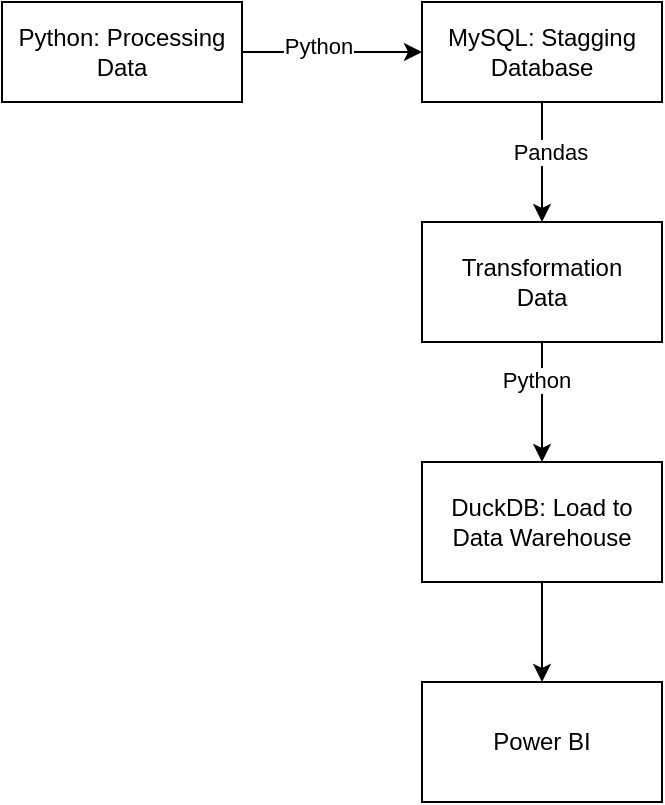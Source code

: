 <mxfile version="27.0.9">
  <diagram name="Page-1" id="u16JPaSYpKaaYW4wEJ56">
    <mxGraphModel dx="868" dy="522" grid="1" gridSize="10" guides="1" tooltips="1" connect="1" arrows="1" fold="1" page="1" pageScale="1" pageWidth="827" pageHeight="1169" math="0" shadow="0">
      <root>
        <mxCell id="0" />
        <mxCell id="1" parent="0" />
        <mxCell id="PNiviQrP-usejdmTbvdM-1" value="Python: Processing&lt;div&gt;Data&lt;/div&gt;" style="rounded=0;whiteSpace=wrap;html=1;" parent="1" vertex="1">
          <mxGeometry x="30" y="80" width="120" height="50" as="geometry" />
        </mxCell>
        <mxCell id="PNiviQrP-usejdmTbvdM-2" value="" style="endArrow=classic;html=1;rounded=0;" parent="1" source="PNiviQrP-usejdmTbvdM-1" target="PNiviQrP-usejdmTbvdM-4" edge="1">
          <mxGeometry width="50" height="50" relative="1" as="geometry">
            <mxPoint x="260" y="110" as="sourcePoint" />
            <mxPoint x="250" y="105" as="targetPoint" />
          </mxGeometry>
        </mxCell>
        <mxCell id="PNiviQrP-usejdmTbvdM-3" value="Python" style="edgeLabel;html=1;align=center;verticalAlign=middle;resizable=0;points=[];" parent="PNiviQrP-usejdmTbvdM-2" vertex="1" connectable="0">
          <mxGeometry x="-0.152" y="3" relative="1" as="geometry">
            <mxPoint as="offset" />
          </mxGeometry>
        </mxCell>
        <mxCell id="PNiviQrP-usejdmTbvdM-4" value="MySQL: Stagging&lt;div&gt;Database&lt;/div&gt;" style="rounded=0;whiteSpace=wrap;html=1;" parent="1" vertex="1">
          <mxGeometry x="240" y="80" width="120" height="50" as="geometry" />
        </mxCell>
        <mxCell id="PNiviQrP-usejdmTbvdM-5" value="" style="endArrow=classic;html=1;rounded=0;" parent="1" source="PNiviQrP-usejdmTbvdM-4" target="PNiviQrP-usejdmTbvdM-7" edge="1">
          <mxGeometry width="50" height="50" relative="1" as="geometry">
            <mxPoint x="400" y="110" as="sourcePoint" />
            <mxPoint x="300" y="190" as="targetPoint" />
          </mxGeometry>
        </mxCell>
        <mxCell id="PNiviQrP-usejdmTbvdM-6" value="Pandas" style="edgeLabel;html=1;align=center;verticalAlign=middle;resizable=0;points=[];" parent="PNiviQrP-usejdmTbvdM-5" vertex="1" connectable="0">
          <mxGeometry x="-0.187" y="4" relative="1" as="geometry">
            <mxPoint as="offset" />
          </mxGeometry>
        </mxCell>
        <mxCell id="PNiviQrP-usejdmTbvdM-7" value="Transformation&lt;div&gt;Data&lt;/div&gt;" style="rounded=0;whiteSpace=wrap;html=1;" parent="1" vertex="1">
          <mxGeometry x="240" y="190" width="120" height="60" as="geometry" />
        </mxCell>
        <mxCell id="PNiviQrP-usejdmTbvdM-8" value="" style="endArrow=classic;html=1;rounded=0;" parent="1" source="PNiviQrP-usejdmTbvdM-7" target="PNiviQrP-usejdmTbvdM-10" edge="1">
          <mxGeometry width="50" height="50" relative="1" as="geometry">
            <mxPoint x="390" y="360" as="sourcePoint" />
            <mxPoint x="300" y="310" as="targetPoint" />
          </mxGeometry>
        </mxCell>
        <mxCell id="PNiviQrP-usejdmTbvdM-9" value="Python" style="edgeLabel;html=1;align=center;verticalAlign=middle;resizable=0;points=[];" parent="PNiviQrP-usejdmTbvdM-8" vertex="1" connectable="0">
          <mxGeometry x="-0.384" y="-3" relative="1" as="geometry">
            <mxPoint as="offset" />
          </mxGeometry>
        </mxCell>
        <mxCell id="PNiviQrP-usejdmTbvdM-10" value="DuckDB: Load to&lt;div&gt;Data Warehouse&lt;/div&gt;" style="rounded=0;whiteSpace=wrap;html=1;" parent="1" vertex="1">
          <mxGeometry x="240" y="310" width="120" height="60" as="geometry" />
        </mxCell>
        <mxCell id="PNiviQrP-usejdmTbvdM-11" value="" style="endArrow=classic;html=1;rounded=0;" parent="1" source="PNiviQrP-usejdmTbvdM-10" target="PNiviQrP-usejdmTbvdM-12" edge="1">
          <mxGeometry width="50" height="50" relative="1" as="geometry">
            <mxPoint x="390" y="360" as="sourcePoint" />
            <mxPoint x="300" y="420" as="targetPoint" />
          </mxGeometry>
        </mxCell>
        <mxCell id="PNiviQrP-usejdmTbvdM-12" value="Power BI" style="rounded=0;whiteSpace=wrap;html=1;" parent="1" vertex="1">
          <mxGeometry x="240" y="420" width="120" height="60" as="geometry" />
        </mxCell>
      </root>
    </mxGraphModel>
  </diagram>
</mxfile>
